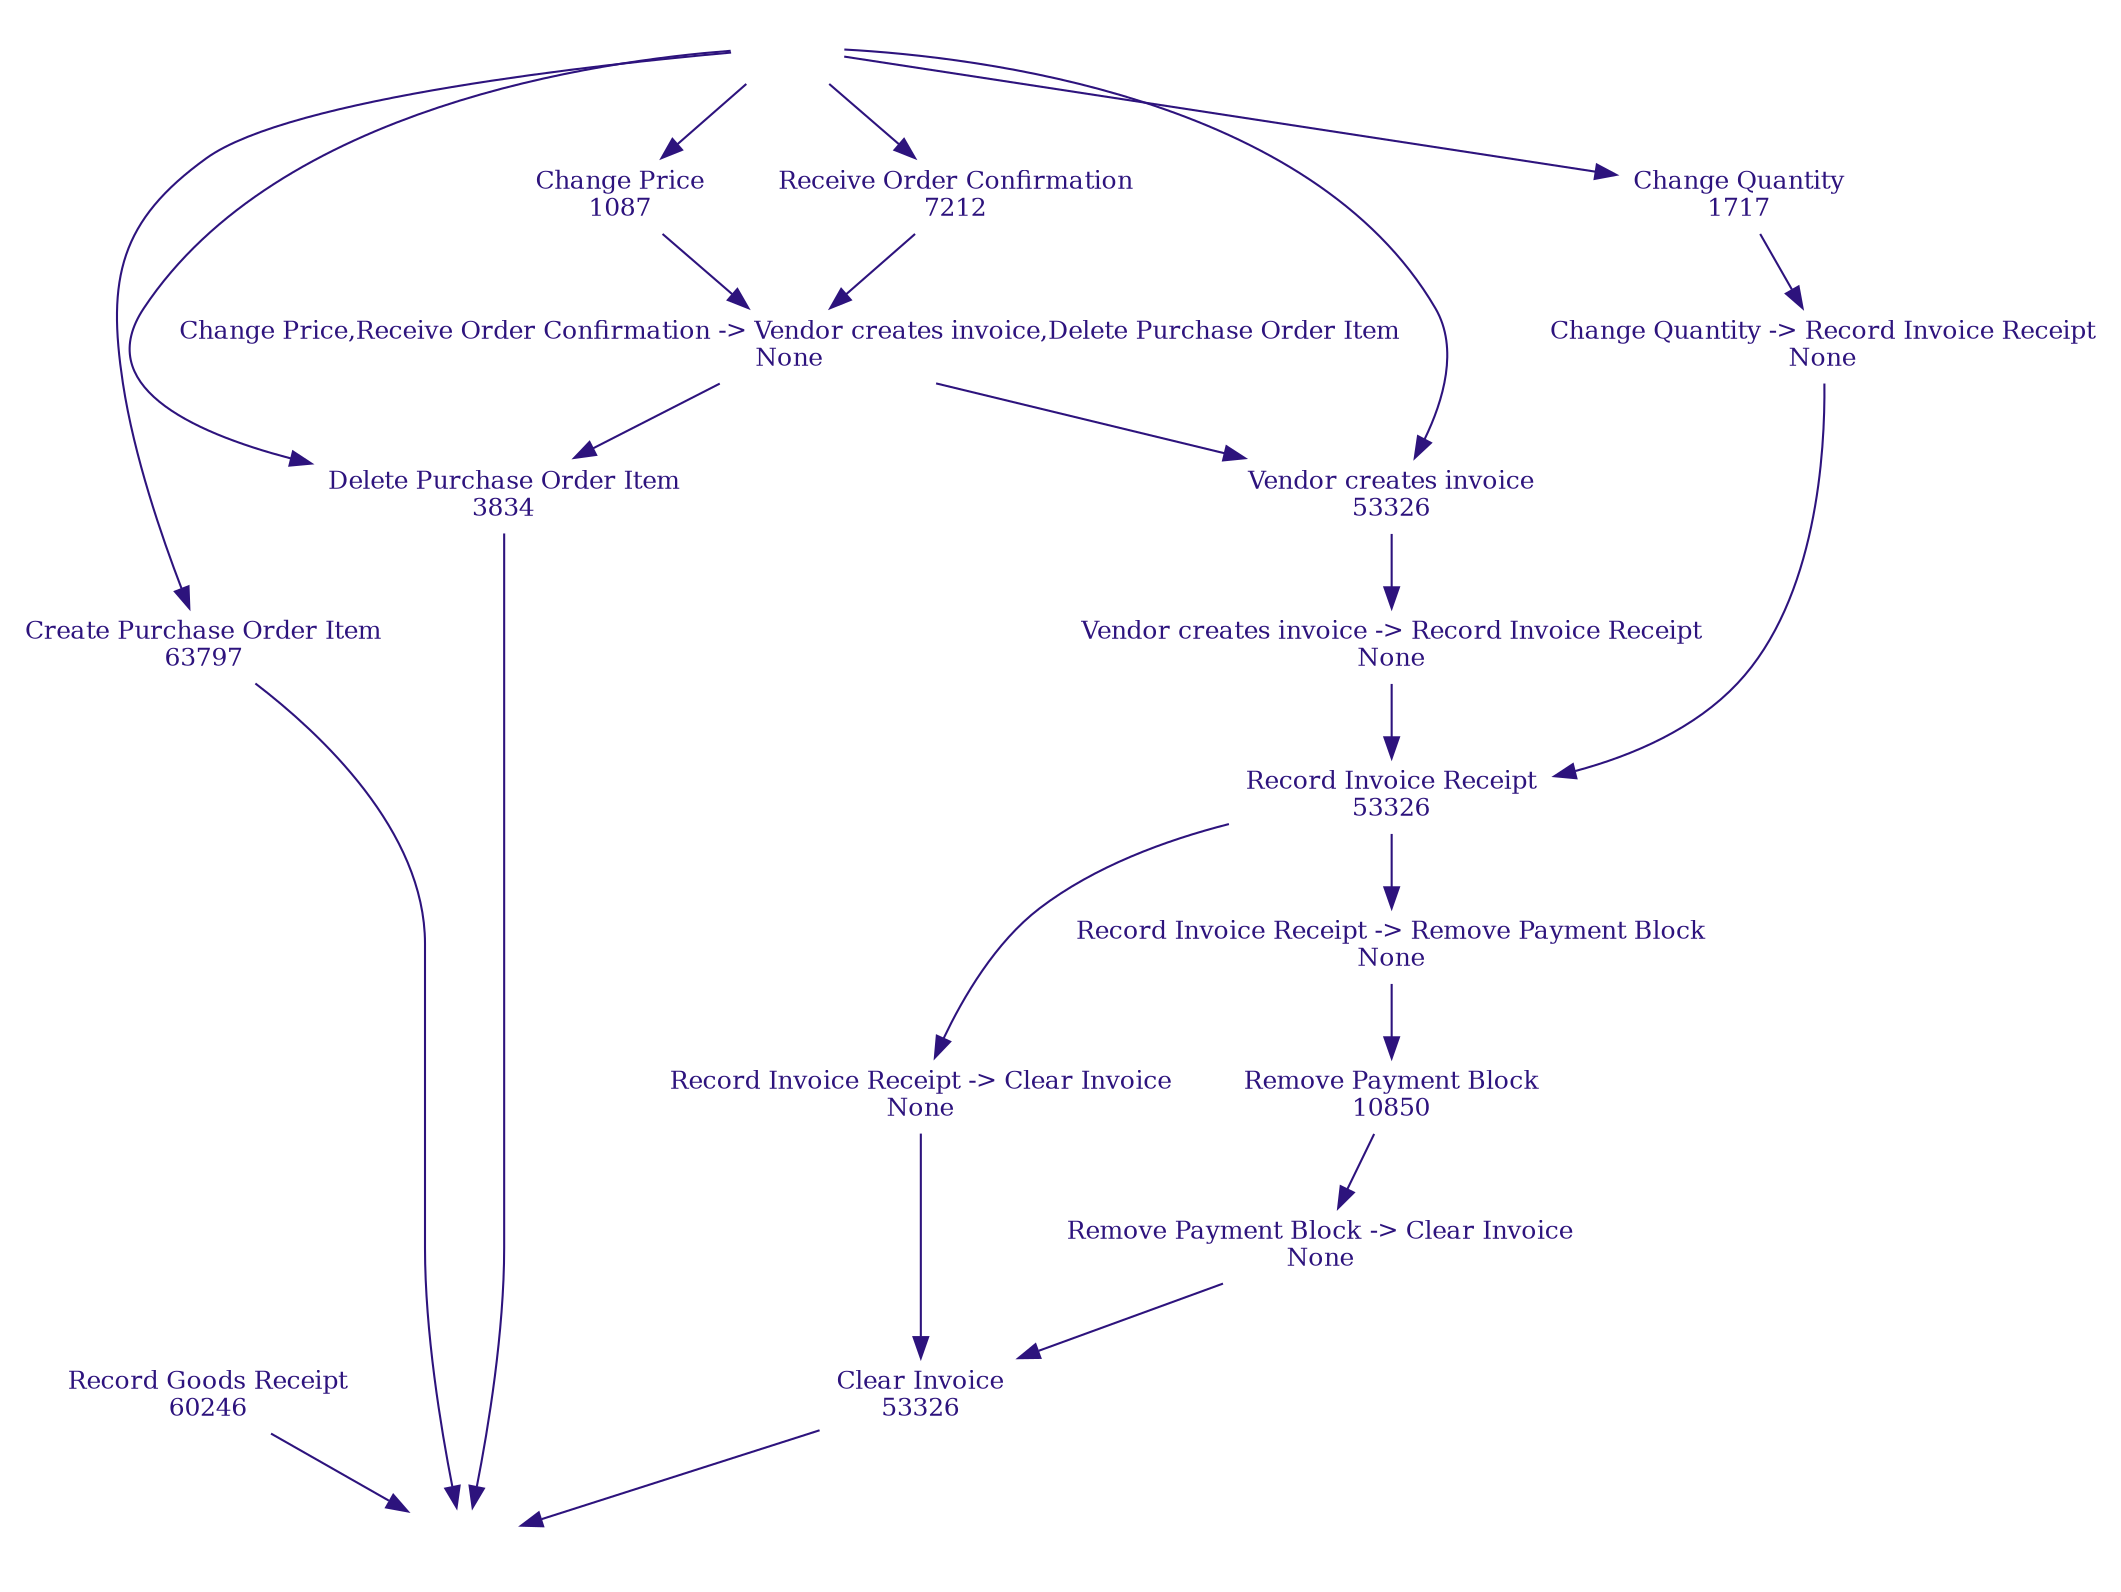 digraph graph3 {
	node [color="#2d137d" fontcolor="#2d137d" fontsize=12.0 image="1.png" shape=plaintext size=2]
	edge [color="#2d137d" fontcolor="#2d137d" fontsize=9.0]
	"Create Purchase Order Item" [label="Create Purchase Order Item
63797"]
	"Receive Order Confirmation" [label="Receive Order Confirmation
7212"]
	"Record Goods Receipt" [label="Record Goods Receipt
60246"]
	"Vendor creates invoice" [label="Vendor creates invoice
53326"]
	"Record Invoice Receipt" [label="Record Invoice Receipt
53326"]
	"Clear Invoice" [label="Clear Invoice
53326"]
	"Change Quantity" [label="Change Quantity
1717"]
	"Remove Payment Block" [label="Remove Payment Block
10850"]
	"Change Price" [label="Change Price
1087"]
	"Delete Purchase Order Item" [label="Delete Purchase Order Item
3834"]
	startevent [label="" image=""]
	endevent [label="" image=""]
	"Vendor creates invoice -> Record Invoice Receipt" [label="Vendor creates invoice -> Record Invoice Receipt
None"]
	"Remove Payment Block -> Clear Invoice" [label="Remove Payment Block -> Clear Invoice
None"]
	"Record Invoice Receipt -> Clear Invoice" [label="Record Invoice Receipt -> Clear Invoice
None"]
	"Record Invoice Receipt -> Remove Payment Block" [label="Record Invoice Receipt -> Remove Payment Block
None"]
	"Change Quantity -> Record Invoice Receipt" [label="Change Quantity -> Record Invoice Receipt
None"]
	"Change Price,Receive Order Confirmation -> Vendor creates invoice,Delete Purchase Order Item" [label="Change Price,Receive Order Confirmation -> Vendor creates invoice,Delete Purchase Order Item
None"]
	startevent -> "Create Purchase Order Item"
	startevent -> "Vendor creates invoice"
	startevent -> "Change Quantity"
	startevent -> "Change Price"
	startevent -> "Delete Purchase Order Item"
	startevent -> "Receive Order Confirmation"
	"Clear Invoice" -> endevent
	"Record Goods Receipt" -> endevent
	"Delete Purchase Order Item" -> endevent
	"Create Purchase Order Item" -> endevent
	"Vendor creates invoice" -> "Vendor creates invoice -> Record Invoice Receipt"
	"Vendor creates invoice -> Record Invoice Receipt" -> "Record Invoice Receipt"
	"Remove Payment Block" -> "Remove Payment Block -> Clear Invoice"
	"Remove Payment Block -> Clear Invoice" -> "Clear Invoice"
	"Record Invoice Receipt" -> "Record Invoice Receipt -> Clear Invoice"
	"Record Invoice Receipt -> Clear Invoice" -> "Clear Invoice"
	"Record Invoice Receipt" -> "Record Invoice Receipt -> Remove Payment Block"
	"Record Invoice Receipt -> Remove Payment Block" -> "Remove Payment Block"
	"Change Quantity" -> "Change Quantity -> Record Invoice Receipt"
	"Change Quantity -> Record Invoice Receipt" -> "Record Invoice Receipt"
	"Change Price" -> "Change Price,Receive Order Confirmation -> Vendor creates invoice,Delete Purchase Order Item"
	"Receive Order Confirmation" -> "Change Price,Receive Order Confirmation -> Vendor creates invoice,Delete Purchase Order Item"
	"Change Price,Receive Order Confirmation -> Vendor creates invoice,Delete Purchase Order Item" -> "Vendor creates invoice"
	"Change Price,Receive Order Confirmation -> Vendor creates invoice,Delete Purchase Order Item" -> "Delete Purchase Order Item"
}
